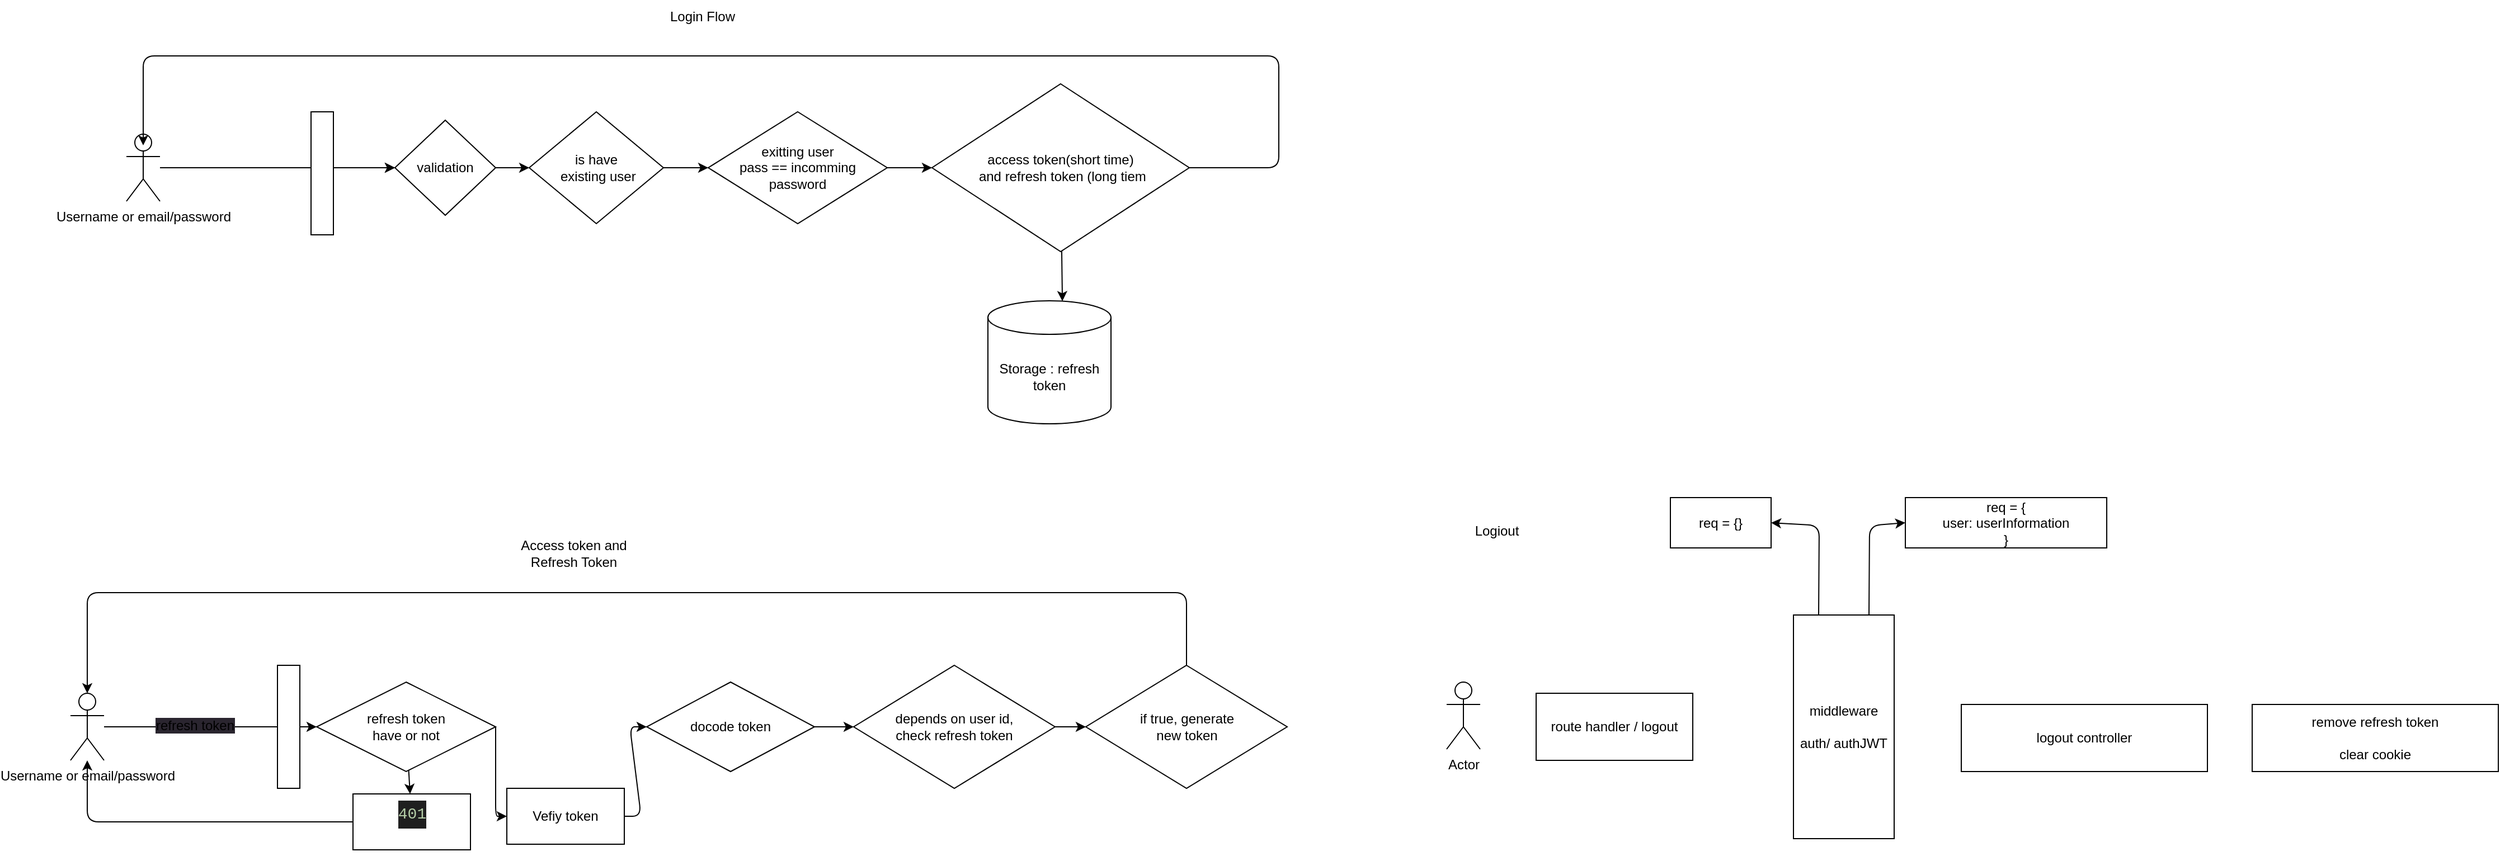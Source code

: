 <mxfile>
    <diagram id="GZU54XA83Mw7VHEHUiOv" name="Page-1">
        <mxGraphModel dx="2475" dy="612" grid="1" gridSize="10" guides="1" tooltips="1" connect="1" arrows="1" fold="1" page="1" pageScale="1" pageWidth="1169" pageHeight="827" math="0" shadow="0">
            <root>
                <mxCell id="0"/>
                <mxCell id="1" parent="0"/>
                <mxCell id="2" value="Storage : refresh token" style="shape=cylinder3;whiteSpace=wrap;html=1;boundedLbl=1;backgroundOutline=1;size=15;" parent="1" vertex="1">
                    <mxGeometry x="840" y="279" width="110" height="110" as="geometry"/>
                </mxCell>
                <mxCell id="9" style="edgeStyle=none;html=1;entryX=0;entryY=0.5;entryDx=0;entryDy=0;" parent="1" source="3" target="5" edge="1">
                    <mxGeometry relative="1" as="geometry"/>
                </mxCell>
                <mxCell id="14" value="" style="edgeStyle=none;html=1;" parent="1" source="3" target="5" edge="1">
                    <mxGeometry relative="1" as="geometry"/>
                </mxCell>
                <mxCell id="3" value="Username or email/password" style="shape=umlActor;verticalLabelPosition=bottom;verticalAlign=top;html=1;outlineConnect=0;" parent="1" vertex="1">
                    <mxGeometry x="70" y="130" width="30" height="60" as="geometry"/>
                </mxCell>
                <mxCell id="10" style="edgeStyle=none;html=1;entryX=0;entryY=0.5;entryDx=0;entryDy=0;" parent="1" source="5" target="6" edge="1">
                    <mxGeometry relative="1" as="geometry"/>
                </mxCell>
                <mxCell id="5" value="validation" style="rhombus;whiteSpace=wrap;html=1;" parent="1" vertex="1">
                    <mxGeometry x="310" y="117.5" width="90" height="85" as="geometry"/>
                </mxCell>
                <mxCell id="11" style="edgeStyle=none;html=1;entryX=0;entryY=0.5;entryDx=0;entryDy=0;" parent="1" source="6" target="7" edge="1">
                    <mxGeometry relative="1" as="geometry"/>
                </mxCell>
                <mxCell id="6" value="is have&lt;br&gt;&amp;nbsp;existing user" style="rhombus;whiteSpace=wrap;html=1;" parent="1" vertex="1">
                    <mxGeometry x="430" y="110" width="120" height="100" as="geometry"/>
                </mxCell>
                <mxCell id="12" style="edgeStyle=none;html=1;entryX=0;entryY=0.5;entryDx=0;entryDy=0;" parent="1" source="7" target="8" edge="1">
                    <mxGeometry relative="1" as="geometry"/>
                </mxCell>
                <mxCell id="7" value="exitting user &lt;br&gt;pass == incomming password" style="rhombus;whiteSpace=wrap;html=1;" parent="1" vertex="1">
                    <mxGeometry x="590" y="110" width="160" height="100" as="geometry"/>
                </mxCell>
                <mxCell id="17" style="edgeStyle=none;html=1;" parent="1" source="8" edge="1">
                    <mxGeometry relative="1" as="geometry">
                        <mxPoint x="85" y="140" as="targetPoint"/>
                        <Array as="points">
                            <mxPoint x="1100" y="160"/>
                            <mxPoint x="1100" y="60"/>
                            <mxPoint x="85" y="60"/>
                        </Array>
                    </mxGeometry>
                </mxCell>
                <mxCell id="20" style="edgeStyle=none;html=1;entryX=0.605;entryY=0.003;entryDx=0;entryDy=0;entryPerimeter=0;" parent="1" source="8" target="2" edge="1">
                    <mxGeometry relative="1" as="geometry"/>
                </mxCell>
                <mxCell id="8" value="access token(short time)&lt;br&gt;&amp;nbsp;and refresh token (long tiem" style="rhombus;whiteSpace=wrap;html=1;" parent="1" vertex="1">
                    <mxGeometry x="790" y="85" width="230" height="150" as="geometry"/>
                </mxCell>
                <mxCell id="13" value="Login Flow" style="text;html=1;strokeColor=none;fillColor=none;align=center;verticalAlign=middle;whiteSpace=wrap;rounded=0;" parent="1" vertex="1">
                    <mxGeometry x="520" y="10" width="130" height="30" as="geometry"/>
                </mxCell>
                <mxCell id="29" style="edgeStyle=none;html=1;entryX=0;entryY=0.5;entryDx=0;entryDy=0;" parent="1" source="22" target="25" edge="1">
                    <mxGeometry relative="1" as="geometry"/>
                </mxCell>
                <mxCell id="41" value="&lt;span style=&quot;font-size: 12px; background-color: rgb(42, 37, 47);&quot;&gt;refresh token&lt;/span&gt;" style="edgeLabel;html=1;align=center;verticalAlign=middle;resizable=0;points=[];" parent="29" vertex="1" connectable="0">
                    <mxGeometry x="-0.152" y="1" relative="1" as="geometry">
                        <mxPoint as="offset"/>
                    </mxGeometry>
                </mxCell>
                <mxCell id="22" value="Username or email/password" style="shape=umlActor;verticalLabelPosition=bottom;verticalAlign=top;html=1;outlineConnect=0;" parent="1" vertex="1">
                    <mxGeometry x="20" y="630" width="30" height="60" as="geometry"/>
                </mxCell>
                <mxCell id="23" value="Access token and Refresh Token" style="text;html=1;strokeColor=none;fillColor=none;align=center;verticalAlign=middle;whiteSpace=wrap;rounded=0;" parent="1" vertex="1">
                    <mxGeometry x="405" y="490" width="130" height="30" as="geometry"/>
                </mxCell>
                <mxCell id="30" style="edgeStyle=none;html=1;exitX=1;exitY=0.5;exitDx=0;exitDy=0;entryX=0;entryY=0.5;entryDx=0;entryDy=0;" parent="1" source="25" target="46" edge="1">
                    <mxGeometry relative="1" as="geometry">
                        <Array as="points">
                            <mxPoint x="400" y="740"/>
                        </Array>
                    </mxGeometry>
                </mxCell>
                <mxCell id="43" value="" style="edgeStyle=none;html=1;" parent="1" source="25" target="42" edge="1">
                    <mxGeometry relative="1" as="geometry"/>
                </mxCell>
                <mxCell id="25" value="refresh token &lt;br&gt;have or not" style="rhombus;whiteSpace=wrap;html=1;" parent="1" vertex="1">
                    <mxGeometry x="240" y="620" width="160" height="80" as="geometry"/>
                </mxCell>
                <mxCell id="31" style="edgeStyle=none;html=1;entryX=0;entryY=0.5;entryDx=0;entryDy=0;" parent="1" source="26" target="27" edge="1">
                    <mxGeometry relative="1" as="geometry"/>
                </mxCell>
                <mxCell id="26" value="docode token" style="rhombus;whiteSpace=wrap;html=1;" parent="1" vertex="1">
                    <mxGeometry x="535" y="620" width="150" height="80" as="geometry"/>
                </mxCell>
                <mxCell id="39" style="edgeStyle=none;html=1;entryX=0;entryY=0.5;entryDx=0;entryDy=0;" parent="1" source="27" target="34" edge="1">
                    <mxGeometry relative="1" as="geometry"/>
                </mxCell>
                <mxCell id="27" value="depends on user id, &lt;br&gt;check refresh token" style="rhombus;whiteSpace=wrap;html=1;" parent="1" vertex="1">
                    <mxGeometry x="720" y="605" width="180" height="110" as="geometry"/>
                </mxCell>
                <mxCell id="32" value="" style="rounded=0;whiteSpace=wrap;html=1;" parent="1" vertex="1">
                    <mxGeometry x="205" y="605" width="20" height="110" as="geometry"/>
                </mxCell>
                <mxCell id="36" style="edgeStyle=none;html=1;entryX=0.5;entryY=0;entryDx=0;entryDy=0;entryPerimeter=0;" parent="1" source="34" target="22" edge="1">
                    <mxGeometry relative="1" as="geometry">
                        <mxPoint x="92.5" y="630" as="targetPoint"/>
                        <Array as="points">
                            <mxPoint x="1017.5" y="540"/>
                            <mxPoint x="35" y="540"/>
                        </Array>
                    </mxGeometry>
                </mxCell>
                <mxCell id="34" value="if true, generate &lt;br&gt;new token" style="rhombus;whiteSpace=wrap;html=1;" parent="1" vertex="1">
                    <mxGeometry x="927.5" y="605" width="180" height="110" as="geometry"/>
                </mxCell>
                <mxCell id="37" value="" style="rounded=0;whiteSpace=wrap;html=1;" parent="1" vertex="1">
                    <mxGeometry x="235" y="110" width="20" height="110" as="geometry"/>
                </mxCell>
                <mxCell id="44" style="edgeStyle=none;html=1;" parent="1" source="42" target="22" edge="1">
                    <mxGeometry relative="1" as="geometry">
                        <Array as="points">
                            <mxPoint x="35" y="745"/>
                        </Array>
                    </mxGeometry>
                </mxCell>
                <mxCell id="42" value="&#10;&lt;div style=&quot;color: rgb(204, 204, 204); background-color: rgb(31, 31, 31); font-family: Consolas, &amp;quot;Courier New&amp;quot;, monospace; font-weight: normal; font-size: 14px; line-height: 25px;&quot;&gt;&lt;div&gt;&lt;span style=&quot;color: #b5cea8;&quot;&gt;401&lt;/span&gt;&lt;/div&gt;&lt;/div&gt;&#10;&#10;" style="whiteSpace=wrap;html=1;" parent="1" vertex="1">
                    <mxGeometry x="272.5" y="720" width="105" height="50" as="geometry"/>
                </mxCell>
                <mxCell id="48" style="edgeStyle=none;html=1;entryX=0;entryY=0.5;entryDx=0;entryDy=0;" parent="1" source="46" target="26" edge="1">
                    <mxGeometry relative="1" as="geometry">
                        <Array as="points">
                            <mxPoint x="530" y="740"/>
                            <mxPoint x="520" y="660"/>
                        </Array>
                    </mxGeometry>
                </mxCell>
                <mxCell id="46" value="Vefiy token" style="whiteSpace=wrap;html=1;" parent="1" vertex="1">
                    <mxGeometry x="410" y="715" width="105" height="50" as="geometry"/>
                </mxCell>
                <mxCell id="50" value="Logiout" style="text;html=1;strokeColor=none;fillColor=none;align=center;verticalAlign=middle;whiteSpace=wrap;rounded=0;" parent="1" vertex="1">
                    <mxGeometry x="1230" y="470" width="130" height="30" as="geometry"/>
                </mxCell>
                <mxCell id="51" value="Actor" style="shape=umlActor;verticalLabelPosition=bottom;verticalAlign=top;html=1;outlineConnect=0;" parent="1" vertex="1">
                    <mxGeometry x="1250" y="620" width="30" height="60" as="geometry"/>
                </mxCell>
                <mxCell id="59" style="edgeStyle=none;html=1;entryX=1;entryY=0.5;entryDx=0;entryDy=0;exitX=0.25;exitY=0;exitDx=0;exitDy=0;" edge="1" parent="1" source="53" target="57">
                    <mxGeometry relative="1" as="geometry">
                        <Array as="points">
                            <mxPoint x="1583" y="480"/>
                        </Array>
                    </mxGeometry>
                </mxCell>
                <mxCell id="60" style="edgeStyle=none;html=1;entryX=0;entryY=0.5;entryDx=0;entryDy=0;exitX=0.75;exitY=0;exitDx=0;exitDy=0;" edge="1" parent="1" source="53" target="58">
                    <mxGeometry relative="1" as="geometry">
                        <Array as="points">
                            <mxPoint x="1628" y="480"/>
                        </Array>
                    </mxGeometry>
                </mxCell>
                <mxCell id="53" value="middleware&lt;br&gt;&lt;br&gt;auth/ authJWT" style="rounded=0;whiteSpace=wrap;html=1;" parent="1" vertex="1">
                    <mxGeometry x="1560" y="560" width="90" height="200" as="geometry"/>
                </mxCell>
                <mxCell id="54" value="route handler / logout" style="rounded=0;whiteSpace=wrap;html=1;" parent="1" vertex="1">
                    <mxGeometry x="1330" y="630" width="140" height="60" as="geometry"/>
                </mxCell>
                <mxCell id="55" value="remove refresh token&lt;br&gt;&lt;br&gt;clear cookie" style="rounded=0;whiteSpace=wrap;html=1;" parent="1" vertex="1">
                    <mxGeometry x="1970" y="640" width="220" height="60" as="geometry"/>
                </mxCell>
                <mxCell id="56" value="logout controller" style="rounded=0;whiteSpace=wrap;html=1;" vertex="1" parent="1">
                    <mxGeometry x="1710" y="640" width="220" height="60" as="geometry"/>
                </mxCell>
                <mxCell id="57" value="req = {}" style="rounded=0;whiteSpace=wrap;html=1;" vertex="1" parent="1">
                    <mxGeometry x="1450" y="455" width="90" height="45" as="geometry"/>
                </mxCell>
                <mxCell id="58" value="req = {&lt;br&gt;user: userInformation&lt;br&gt;}" style="rounded=0;whiteSpace=wrap;html=1;" vertex="1" parent="1">
                    <mxGeometry x="1660" y="455" width="180" height="45" as="geometry"/>
                </mxCell>
            </root>
        </mxGraphModel>
    </diagram>
</mxfile>